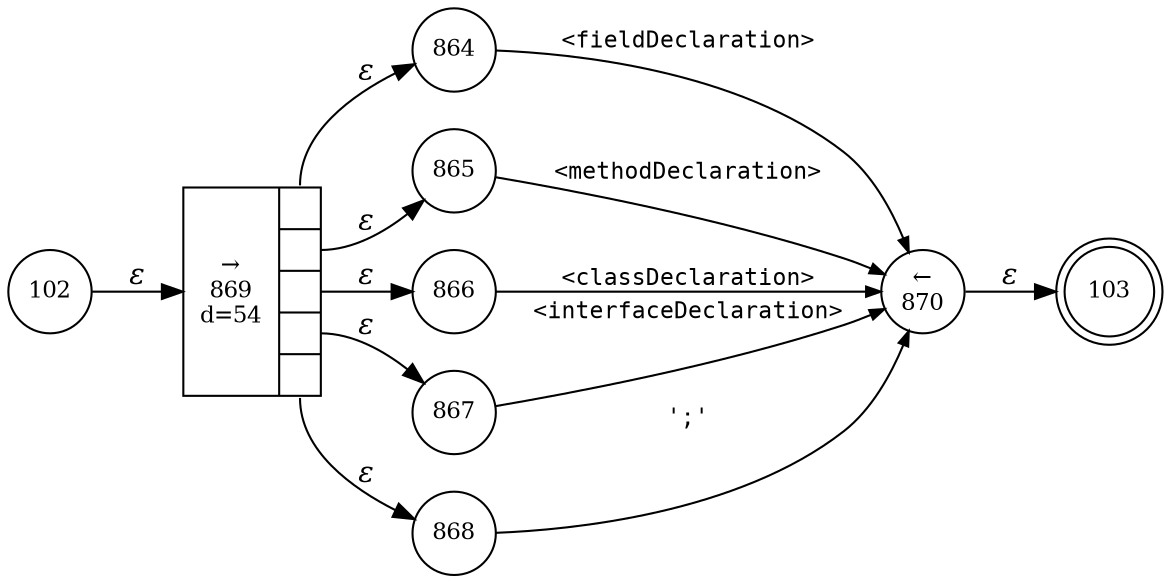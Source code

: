 digraph ATN {
rankdir=LR;
s103[fontsize=11, label="103", shape=doublecircle, fixedsize=true, width=.6];
s864[fontsize=11,label="864", shape=circle, fixedsize=true, width=.55, peripheries=1];
s865[fontsize=11,label="865", shape=circle, fixedsize=true, width=.55, peripheries=1];
s866[fontsize=11,label="866", shape=circle, fixedsize=true, width=.55, peripheries=1];
s867[fontsize=11,label="867", shape=circle, fixedsize=true, width=.55, peripheries=1];
s868[fontsize=11,label="868", shape=circle, fixedsize=true, width=.55, peripheries=1];
s869[fontsize=11,label="{&rarr;\n869\nd=54|{<p0>|<p1>|<p2>|<p3>|<p4>}}", shape=record, fixedsize=false, peripheries=1];
s102[fontsize=11,label="102", shape=circle, fixedsize=true, width=.55, peripheries=1];
s870[fontsize=11,label="&larr;\n870", shape=circle, fixedsize=true, width=.55, peripheries=1];
s102 -> s869 [fontname="Times-Italic", label="&epsilon;"];
s869:p0 -> s864 [fontname="Times-Italic", label="&epsilon;"];
s869:p1 -> s865 [fontname="Times-Italic", label="&epsilon;"];
s869:p2 -> s866 [fontname="Times-Italic", label="&epsilon;"];
s869:p3 -> s867 [fontname="Times-Italic", label="&epsilon;"];
s869:p4 -> s868 [fontname="Times-Italic", label="&epsilon;"];
s864 -> s870 [fontsize=11, fontname="Courier", arrowsize=.7, label = "<fieldDeclaration>", arrowhead = normal];
s865 -> s870 [fontsize=11, fontname="Courier", arrowsize=.7, label = "<methodDeclaration>", arrowhead = normal];
s866 -> s870 [fontsize=11, fontname="Courier", arrowsize=.7, label = "<classDeclaration>", arrowhead = normal];
s867 -> s870 [fontsize=11, fontname="Courier", arrowsize=.7, label = "<interfaceDeclaration>", arrowhead = normal];
s868 -> s870 [fontsize=11, fontname="Courier", arrowsize=.7, label = "';'", arrowhead = normal];
s870 -> s103 [fontname="Times-Italic", label="&epsilon;"];
}
